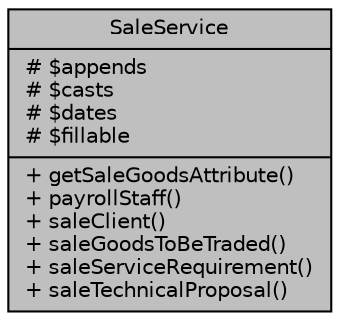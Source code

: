 digraph "SaleService"
{
 // LATEX_PDF_SIZE
  bgcolor="transparent";
  edge [fontname="Helvetica",fontsize="10",labelfontname="Helvetica",labelfontsize="10"];
  node [fontname="Helvetica",fontsize="10",shape=record];
  Node1 [label="{SaleService\n|# $appends\l# $casts\l# $dates\l# $fillable\l|+ getSaleGoodsAttribute()\l+ payrollStaff()\l+ saleClient()\l+ saleGoodsToBeTraded()\l+ saleServiceRequirement()\l+ saleTechnicalProposal()\l}",height=0.2,width=0.4,color="black", fillcolor="grey75", style="filled", fontcolor="black",tooltip="Datos de solicitudes de servicios."];
}

